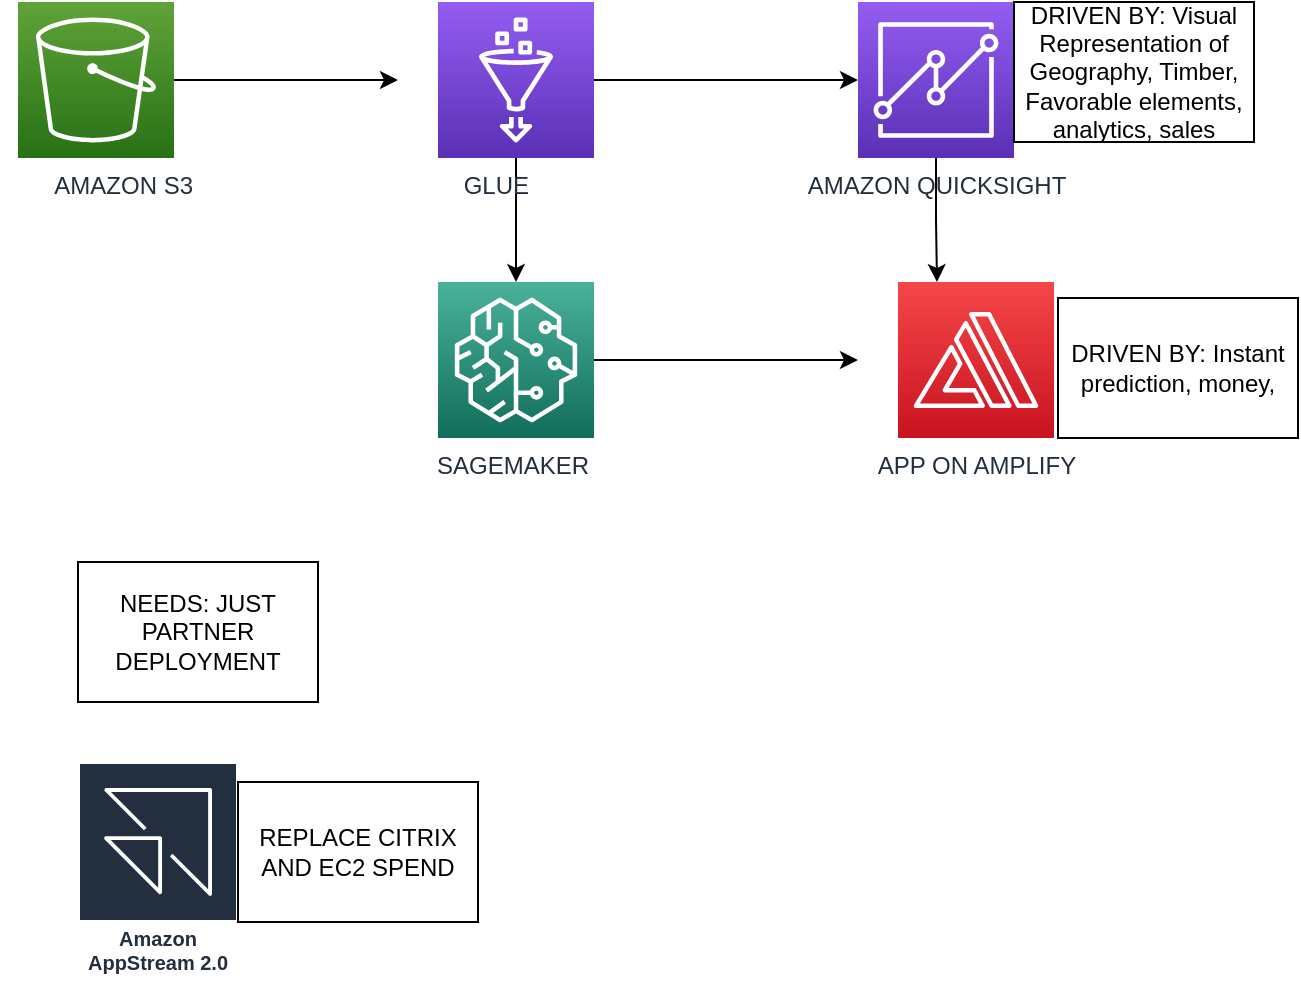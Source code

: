 <mxfile version="21.6.8" type="github">
  <diagram name="Page-1" id="3hKNQH16sDU-0gm0L-F4">
    <mxGraphModel dx="1422" dy="746" grid="1" gridSize="10" guides="1" tooltips="1" connect="1" arrows="1" fold="1" page="1" pageScale="1" pageWidth="850" pageHeight="1100" math="0" shadow="0">
      <root>
        <mxCell id="0" />
        <mxCell id="1" parent="0" />
        <mxCell id="sll2KaKlqQ9lJeDoCoRf-8" style="edgeStyle=orthogonalEdgeStyle;rounded=0;orthogonalLoop=1;jettySize=auto;html=1;" parent="1" source="sll2KaKlqQ9lJeDoCoRf-1" edge="1">
          <mxGeometry relative="1" as="geometry">
            <mxPoint x="300" y="139" as="targetPoint" />
          </mxGeometry>
        </mxCell>
        <mxCell id="sll2KaKlqQ9lJeDoCoRf-1" value="&lt;span style=&quot;white-space: pre;&quot;&gt;&#x9;&lt;/span&gt;AMAZON S3" style="sketch=0;points=[[0,0,0],[0.25,0,0],[0.5,0,0],[0.75,0,0],[1,0,0],[0,1,0],[0.25,1,0],[0.5,1,0],[0.75,1,0],[1,1,0],[0,0.25,0],[0,0.5,0],[0,0.75,0],[1,0.25,0],[1,0.5,0],[1,0.75,0]];outlineConnect=0;fontColor=#232F3E;gradientColor=#60A337;gradientDirection=north;fillColor=#277116;strokeColor=#ffffff;dashed=0;verticalLabelPosition=bottom;verticalAlign=top;align=center;html=1;fontSize=12;fontStyle=0;aspect=fixed;shape=mxgraph.aws4.resourceIcon;resIcon=mxgraph.aws4.s3;" parent="1" vertex="1">
          <mxGeometry x="110" y="100" width="78" height="78" as="geometry" />
        </mxCell>
        <mxCell id="sll2KaKlqQ9lJeDoCoRf-9" style="edgeStyle=orthogonalEdgeStyle;rounded=0;orthogonalLoop=1;jettySize=auto;html=1;entryX=0;entryY=0.5;entryDx=0;entryDy=0;entryPerimeter=0;" parent="1" source="sll2KaKlqQ9lJeDoCoRf-2" target="sll2KaKlqQ9lJeDoCoRf-3" edge="1">
          <mxGeometry relative="1" as="geometry" />
        </mxCell>
        <mxCell id="sll2KaKlqQ9lJeDoCoRf-10" style="edgeStyle=orthogonalEdgeStyle;rounded=0;orthogonalLoop=1;jettySize=auto;html=1;" parent="1" source="sll2KaKlqQ9lJeDoCoRf-2" target="sll2KaKlqQ9lJeDoCoRf-4" edge="1">
          <mxGeometry relative="1" as="geometry" />
        </mxCell>
        <mxCell id="sll2KaKlqQ9lJeDoCoRf-2" value="GLUE&lt;span style=&quot;white-space: pre;&quot;&gt;&#x9;&lt;/span&gt;" style="sketch=0;points=[[0,0,0],[0.25,0,0],[0.5,0,0],[0.75,0,0],[1,0,0],[0,1,0],[0.25,1,0],[0.5,1,0],[0.75,1,0],[1,1,0],[0,0.25,0],[0,0.5,0],[0,0.75,0],[1,0.25,0],[1,0.5,0],[1,0.75,0]];outlineConnect=0;fontColor=#232F3E;gradientColor=#945DF2;gradientDirection=north;fillColor=#5A30B5;strokeColor=#ffffff;dashed=0;verticalLabelPosition=bottom;verticalAlign=top;align=center;html=1;fontSize=12;fontStyle=0;aspect=fixed;shape=mxgraph.aws4.resourceIcon;resIcon=mxgraph.aws4.glue;" parent="1" vertex="1">
          <mxGeometry x="320" y="100" width="78" height="78" as="geometry" />
        </mxCell>
        <mxCell id="s8nZN4GmcJ-J-yLGvwKA-1" style="edgeStyle=orthogonalEdgeStyle;rounded=0;orthogonalLoop=1;jettySize=auto;html=1;entryX=0.25;entryY=0;entryDx=0;entryDy=0;entryPerimeter=0;" edge="1" parent="1" source="sll2KaKlqQ9lJeDoCoRf-3" target="sll2KaKlqQ9lJeDoCoRf-5">
          <mxGeometry relative="1" as="geometry" />
        </mxCell>
        <mxCell id="sll2KaKlqQ9lJeDoCoRf-3" value="AMAZON QUICKSIGHT" style="sketch=0;points=[[0,0,0],[0.25,0,0],[0.5,0,0],[0.75,0,0],[1,0,0],[0,1,0],[0.25,1,0],[0.5,1,0],[0.75,1,0],[1,1,0],[0,0.25,0],[0,0.5,0],[0,0.75,0],[1,0.25,0],[1,0.5,0],[1,0.75,0]];outlineConnect=0;fontColor=#232F3E;gradientColor=#945DF2;gradientDirection=north;fillColor=#5A30B5;strokeColor=#ffffff;dashed=0;verticalLabelPosition=bottom;verticalAlign=top;align=center;html=1;fontSize=12;fontStyle=0;aspect=fixed;shape=mxgraph.aws4.resourceIcon;resIcon=mxgraph.aws4.quicksight;" parent="1" vertex="1">
          <mxGeometry x="530" y="100" width="78" height="78" as="geometry" />
        </mxCell>
        <mxCell id="sll2KaKlqQ9lJeDoCoRf-11" style="edgeStyle=orthogonalEdgeStyle;rounded=0;orthogonalLoop=1;jettySize=auto;html=1;" parent="1" source="sll2KaKlqQ9lJeDoCoRf-4" edge="1">
          <mxGeometry relative="1" as="geometry">
            <mxPoint x="530" y="279" as="targetPoint" />
          </mxGeometry>
        </mxCell>
        <mxCell id="sll2KaKlqQ9lJeDoCoRf-4" value="SAGEMAKER&lt;span style=&quot;white-space: pre;&quot;&gt;&#x9;&lt;/span&gt;" style="sketch=0;points=[[0,0,0],[0.25,0,0],[0.5,0,0],[0.75,0,0],[1,0,0],[0,1,0],[0.25,1,0],[0.5,1,0],[0.75,1,0],[1,1,0],[0,0.25,0],[0,0.5,0],[0,0.75,0],[1,0.25,0],[1,0.5,0],[1,0.75,0]];outlineConnect=0;fontColor=#232F3E;gradientColor=#4AB29A;gradientDirection=north;fillColor=#116D5B;strokeColor=#ffffff;dashed=0;verticalLabelPosition=bottom;verticalAlign=top;align=center;html=1;fontSize=12;fontStyle=0;aspect=fixed;shape=mxgraph.aws4.resourceIcon;resIcon=mxgraph.aws4.sagemaker;" parent="1" vertex="1">
          <mxGeometry x="320" y="240" width="78" height="78" as="geometry" />
        </mxCell>
        <mxCell id="sll2KaKlqQ9lJeDoCoRf-5" value="APP ON AMPLIFY" style="sketch=0;points=[[0,0,0],[0.25,0,0],[0.5,0,0],[0.75,0,0],[1,0,0],[0,1,0],[0.25,1,0],[0.5,1,0],[0.75,1,0],[1,1,0],[0,0.25,0],[0,0.5,0],[0,0.75,0],[1,0.25,0],[1,0.5,0],[1,0.75,0]];outlineConnect=0;fontColor=#232F3E;gradientColor=#F54749;gradientDirection=north;fillColor=#C7131F;strokeColor=#ffffff;dashed=0;verticalLabelPosition=bottom;verticalAlign=top;align=center;html=1;fontSize=12;fontStyle=0;aspect=fixed;shape=mxgraph.aws4.resourceIcon;resIcon=mxgraph.aws4.amplify;" parent="1" vertex="1">
          <mxGeometry x="550" y="240" width="78" height="78" as="geometry" />
        </mxCell>
        <mxCell id="sll2KaKlqQ9lJeDoCoRf-7" value="NEEDS: JUST PARTNER DEPLOYMENT" style="rounded=0;whiteSpace=wrap;html=1;" parent="1" vertex="1">
          <mxGeometry x="140" y="380" width="120" height="70" as="geometry" />
        </mxCell>
        <mxCell id="sll2KaKlqQ9lJeDoCoRf-12" value="DRIVEN BY: Instant prediction, money, " style="rounded=0;whiteSpace=wrap;html=1;" parent="1" vertex="1">
          <mxGeometry x="630" y="248" width="120" height="70" as="geometry" />
        </mxCell>
        <mxCell id="sll2KaKlqQ9lJeDoCoRf-13" value="DRIVEN BY: Visual Representation of Geography, Timber, Favorable elements, analytics, sales" style="rounded=0;whiteSpace=wrap;html=1;" parent="1" vertex="1">
          <mxGeometry x="608" y="100" width="120" height="70" as="geometry" />
        </mxCell>
        <mxCell id="sll2KaKlqQ9lJeDoCoRf-14" value="Amazon AppStream 2.0" style="sketch=0;outlineConnect=0;fontColor=#232F3E;gradientColor=none;strokeColor=#ffffff;fillColor=#232F3E;dashed=0;verticalLabelPosition=middle;verticalAlign=bottom;align=center;html=1;whiteSpace=wrap;fontSize=10;fontStyle=1;spacing=3;shape=mxgraph.aws4.productIcon;prIcon=mxgraph.aws4.appstream_20;" parent="1" vertex="1">
          <mxGeometry x="140" y="480" width="80" height="110" as="geometry" />
        </mxCell>
        <mxCell id="sll2KaKlqQ9lJeDoCoRf-15" value="REPLACE CITRIX AND EC2 SPEND" style="rounded=0;whiteSpace=wrap;html=1;" parent="1" vertex="1">
          <mxGeometry x="220" y="490" width="120" height="70" as="geometry" />
        </mxCell>
      </root>
    </mxGraphModel>
  </diagram>
</mxfile>
